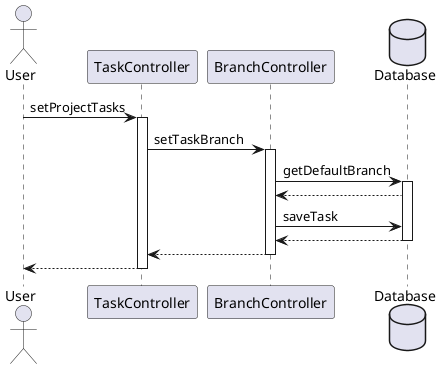 @startuml sequence_diagram3
actor User as user
participant "TaskController" as a1
participant "BranchController" as a2
database "Database" as db

user -> a1: setProjectTasks
activate a1

a1 -> a2: setTaskBranch
activate a2
a2 -> db: getDefaultBranch
activate db
db --> a2
a2 -> db: saveTask
db --> a2
deactivate db
a2 --> a1
deactivate a2
a1 --> user
deactivate a1

@enduml